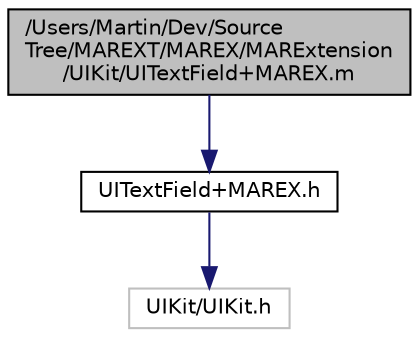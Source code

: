 digraph "/Users/Martin/Dev/SourceTree/MAREXT/MAREX/MARExtension/UIKit/UITextField+MAREX.m"
{
  edge [fontname="Helvetica",fontsize="10",labelfontname="Helvetica",labelfontsize="10"];
  node [fontname="Helvetica",fontsize="10",shape=record];
  Node0 [label="/Users/Martin/Dev/Source\lTree/MAREXT/MAREX/MARExtension\l/UIKit/UITextField+MAREX.m",height=0.2,width=0.4,color="black", fillcolor="grey75", style="filled", fontcolor="black"];
  Node0 -> Node1 [color="midnightblue",fontsize="10",style="solid",fontname="Helvetica"];
  Node1 [label="UITextField+MAREX.h",height=0.2,width=0.4,color="black", fillcolor="white", style="filled",URL="$_u_i_text_field_09_m_a_r_e_x_8h.html"];
  Node1 -> Node2 [color="midnightblue",fontsize="10",style="solid",fontname="Helvetica"];
  Node2 [label="UIKit/UIKit.h",height=0.2,width=0.4,color="grey75", fillcolor="white", style="filled"];
}
